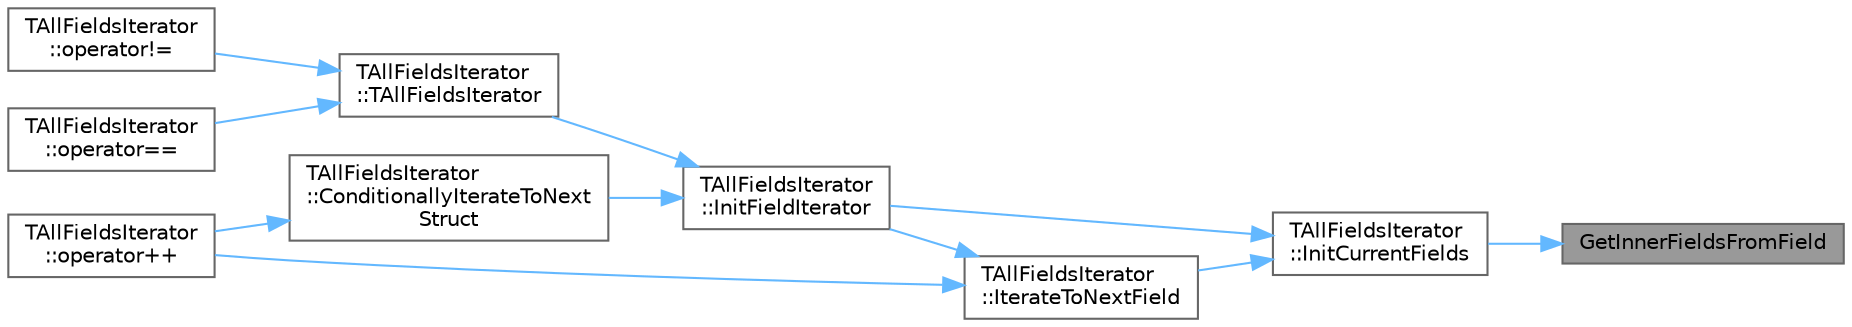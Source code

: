digraph "GetInnerFieldsFromField"
{
 // INTERACTIVE_SVG=YES
 // LATEX_PDF_SIZE
  bgcolor="transparent";
  edge [fontname=Helvetica,fontsize=10,labelfontname=Helvetica,labelfontsize=10];
  node [fontname=Helvetica,fontsize=10,shape=box,height=0.2,width=0.4];
  rankdir="RL";
  Node1 [id="Node000001",label="GetInnerFieldsFromField",height=0.2,width=0.4,color="gray40", fillcolor="grey60", style="filled", fontcolor="black",tooltip="Helper function for getting the inner fields of a field that works with both FFields and UFields."];
  Node1 -> Node2 [id="edge1_Node000001_Node000002",dir="back",color="steelblue1",style="solid",tooltip=" "];
  Node2 [id="Node000002",label="TAllFieldsIterator\l::InitCurrentFields",height=0.2,width=0.4,color="grey40", fillcolor="white", style="filled",URL="$db/de9/classTAllFieldsIterator.html#a373d36847c21a8fad2a4a8d18809ae17",tooltip="Initializes CurrentFields array with the currently iterated field as well as the fields it owns."];
  Node2 -> Node3 [id="edge2_Node000002_Node000003",dir="back",color="steelblue1",style="solid",tooltip=" "];
  Node3 [id="Node000003",label="TAllFieldsIterator\l::InitFieldIterator",height=0.2,width=0.4,color="grey40", fillcolor="white", style="filled",URL="$db/de9/classTAllFieldsIterator.html#aa1edc1c11a1e6eaf55561c34cc1cb05f",tooltip="Initializes the field iterator for the current struct."];
  Node3 -> Node4 [id="edge3_Node000003_Node000004",dir="back",color="steelblue1",style="solid",tooltip=" "];
  Node4 [id="Node000004",label="TAllFieldsIterator\l::TAllFieldsIterator",height=0.2,width=0.4,color="grey40", fillcolor="white", style="filled",URL="$db/de9/classTAllFieldsIterator.html#af4a80bf9c85a714e1920db2b61234c95",tooltip=" "];
  Node4 -> Node5 [id="edge4_Node000004_Node000005",dir="back",color="steelblue1",style="solid",tooltip=" "];
  Node5 [id="Node000005",label="TAllFieldsIterator\l::operator!=",height=0.2,width=0.4,color="grey40", fillcolor="white", style="filled",URL="$db/de9/classTAllFieldsIterator.html#a4638160536e2851c31749211346b150b",tooltip=" "];
  Node4 -> Node6 [id="edge5_Node000004_Node000006",dir="back",color="steelblue1",style="solid",tooltip=" "];
  Node6 [id="Node000006",label="TAllFieldsIterator\l::operator==",height=0.2,width=0.4,color="grey40", fillcolor="white", style="filled",URL="$db/de9/classTAllFieldsIterator.html#a14afe309218d64029ae002054ebeed6e",tooltip=" "];
  Node3 -> Node7 [id="edge6_Node000003_Node000007",dir="back",color="steelblue1",style="solid",tooltip=" "];
  Node7 [id="Node000007",label="TAllFieldsIterator\l::ConditionallyIterateToNext\lStruct",height=0.2,width=0.4,color="grey40", fillcolor="white", style="filled",URL="$db/de9/classTAllFieldsIterator.html#a9a6727f2008863459d9b06e6bb74a939",tooltip=" "];
  Node7 -> Node8 [id="edge7_Node000007_Node000008",dir="back",color="steelblue1",style="solid",tooltip=" "];
  Node8 [id="Node000008",label="TAllFieldsIterator\l::operator++",height=0.2,width=0.4,color="grey40", fillcolor="white", style="filled",URL="$db/de9/classTAllFieldsIterator.html#aeb92da49e07260b62ef448e05be4bf00",tooltip=" "];
  Node2 -> Node9 [id="edge8_Node000002_Node000009",dir="back",color="steelblue1",style="solid",tooltip=" "];
  Node9 [id="Node000009",label="TAllFieldsIterator\l::IterateToNextField",height=0.2,width=0.4,color="grey40", fillcolor="white", style="filled",URL="$db/de9/classTAllFieldsIterator.html#a4836c34ba6e60473f7c25a40ba5dc60a",tooltip="Advances to the next field of the specified template type."];
  Node9 -> Node3 [id="edge9_Node000009_Node000003",dir="back",color="steelblue1",style="solid",tooltip=" "];
  Node9 -> Node8 [id="edge10_Node000009_Node000008",dir="back",color="steelblue1",style="solid",tooltip=" "];
}
